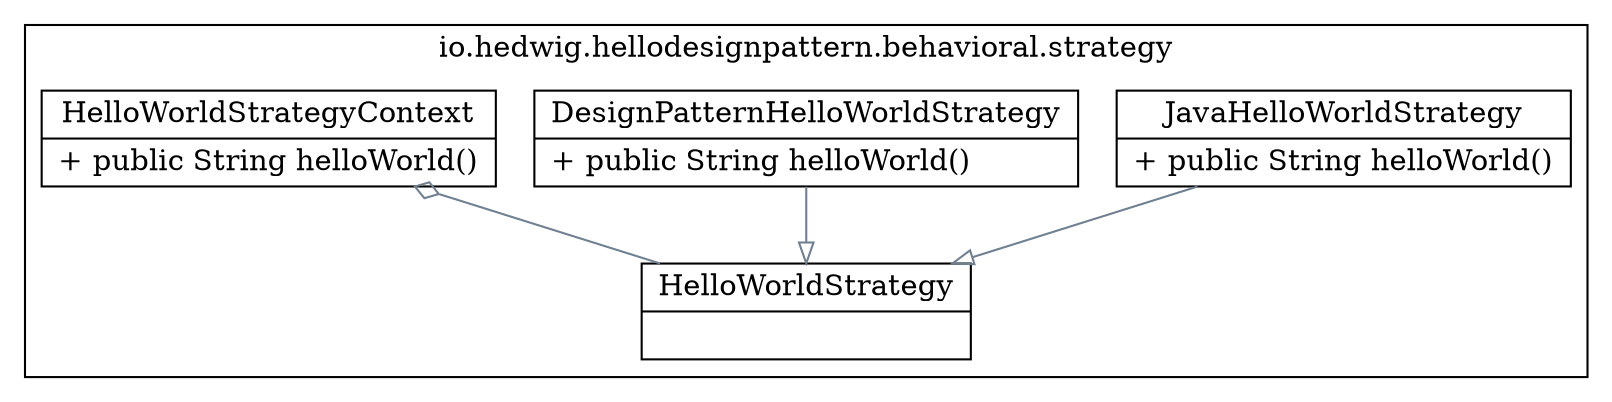 digraph domain {
  edge [ fontsize = 11 ];
  node [ shape=record ];
  subgraph cluster_0 {
    label = "io.hedwig.hellodesignpattern.behavioral.strategy";
    JavaHelloWorldStrategy [ label = "{JavaHelloWorldStrategy | + public String helloWorld()\l}" ] 
    DesignPatternHelloWorldStrategy [ label = "{DesignPatternHelloWorldStrategy | + public String helloWorld()\l}" ] 
    HelloWorldStrategyContext [ label = "{HelloWorldStrategyContext | + public String helloWorld()\l}" ] 
    HelloWorldStrategy [ label = "{HelloWorldStrategy | }" ] 
  }
  HelloWorldStrategyContext -> HelloWorldStrategy [ dir=back arrowtail=odiamond color=slategray];
  JavaHelloWorldStrategy -> HelloWorldStrategy [arrowhead=empty color=slategray];
  DesignPatternHelloWorldStrategy -> HelloWorldStrategy [arrowhead=empty color=slategray];
}